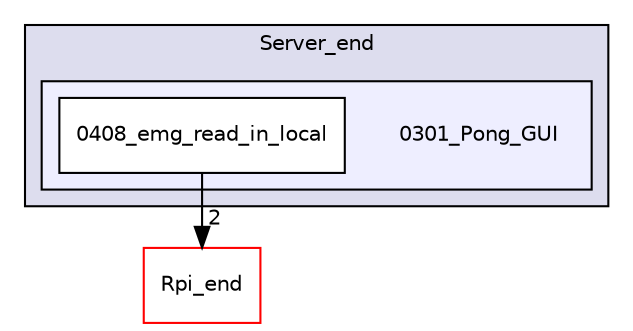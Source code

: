 digraph "/home/finlay/RTEP1/Server_end/0301_Pong_GUI" {
  compound=true
  node [ fontsize="10", fontname="Helvetica"];
  edge [ labelfontsize="10", labelfontname="Helvetica"];
  subgraph clusterdir_448a74561f0efab6356107d418ecc187 {
    graph [ bgcolor="#ddddee", pencolor="black", label="Server_end" fontname="Helvetica", fontsize="10", URL="dir_448a74561f0efab6356107d418ecc187.html"]
  subgraph clusterdir_38e871420ebf182afc0f08104fa68a5e {
    graph [ bgcolor="#eeeeff", pencolor="black", label="" URL="dir_38e871420ebf182afc0f08104fa68a5e.html"];
    dir_38e871420ebf182afc0f08104fa68a5e [shape=plaintext label="0301_Pong_GUI"];
    dir_2dfca256bd76c869ab2b2332afdc2878 [shape=box label="0408_emg_read_in_local" color="black" fillcolor="white" style="filled" URL="dir_2dfca256bd76c869ab2b2332afdc2878.html"];
  }
  }
  dir_055a16307f33c4427eac748495cdd32d [shape=box label="Rpi_end" fillcolor="white" style="filled" color="red" URL="dir_055a16307f33c4427eac748495cdd32d.html"];
  dir_2dfca256bd76c869ab2b2332afdc2878->dir_055a16307f33c4427eac748495cdd32d [headlabel="2", labeldistance=1.5 headhref="dir_000004_000000.html"];
}
